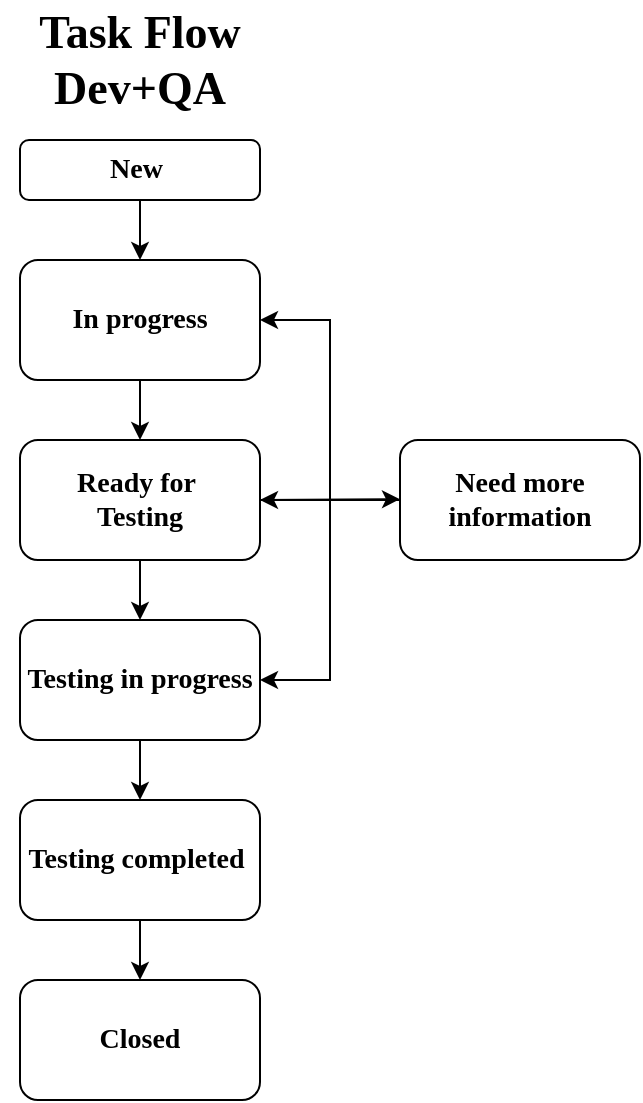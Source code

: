 <mxfile version="14.6.1" type="github">
  <diagram id="C5RBs43oDa-KdzZeNtuy" name="Page-1">
    <mxGraphModel dx="457" dy="599" grid="1" gridSize="10" guides="1" tooltips="1" connect="1" arrows="1" fold="1" page="1" pageScale="1" pageWidth="827" pageHeight="1169" math="0" shadow="0">
      <root>
        <mxCell id="WIyWlLk6GJQsqaUBKTNV-0" />
        <mxCell id="WIyWlLk6GJQsqaUBKTNV-1" parent="WIyWlLk6GJQsqaUBKTNV-0" />
        <mxCell id="ejzOMcWzPjUAqna7c7v4-0" value="&lt;font style=&quot;font-size: 23px&quot;&gt;Task Flow&lt;br&gt;Dev+QA&lt;br&gt;&lt;/font&gt;" style="text;html=1;strokeColor=none;fillColor=none;align=center;verticalAlign=middle;whiteSpace=wrap;rounded=0;fontFamily=Comic Sans MS;fontStyle=1" vertex="1" parent="WIyWlLk6GJQsqaUBKTNV-1">
          <mxGeometry x="80" y="10" width="140" height="60" as="geometry" />
        </mxCell>
        <mxCell id="ejzOMcWzPjUAqna7c7v4-7" value="" style="edgeStyle=orthogonalEdgeStyle;rounded=0;orthogonalLoop=1;jettySize=auto;html=1;fontFamily=Comic Sans MS;" edge="1" parent="WIyWlLk6GJQsqaUBKTNV-1" source="ejzOMcWzPjUAqna7c7v4-1" target="ejzOMcWzPjUAqna7c7v4-2">
          <mxGeometry relative="1" as="geometry" />
        </mxCell>
        <mxCell id="ejzOMcWzPjUAqna7c7v4-1" value="New&amp;nbsp;" style="rounded=1;whiteSpace=wrap;html=1;fontFamily=Comic Sans MS;fontSize=14;fontStyle=1" vertex="1" parent="WIyWlLk6GJQsqaUBKTNV-1">
          <mxGeometry x="90" y="80" width="120" height="30" as="geometry" />
        </mxCell>
        <mxCell id="ejzOMcWzPjUAqna7c7v4-8" value="" style="edgeStyle=orthogonalEdgeStyle;rounded=0;orthogonalLoop=1;jettySize=auto;html=1;fontFamily=Comic Sans MS;" edge="1" parent="WIyWlLk6GJQsqaUBKTNV-1" source="ejzOMcWzPjUAqna7c7v4-2" target="ejzOMcWzPjUAqna7c7v4-3">
          <mxGeometry relative="1" as="geometry" />
        </mxCell>
        <mxCell id="ejzOMcWzPjUAqna7c7v4-13" style="edgeStyle=orthogonalEdgeStyle;rounded=0;orthogonalLoop=1;jettySize=auto;html=1;fontFamily=Comic Sans MS;fontSize=14;spacing=16;exitX=0;exitY=0.5;exitDx=0;exitDy=0;entryX=1;entryY=0.5;entryDx=0;entryDy=0;" edge="1" parent="WIyWlLk6GJQsqaUBKTNV-1" target="ejzOMcWzPjUAqna7c7v4-2">
          <mxGeometry relative="1" as="geometry">
            <mxPoint x="275" y="260" as="sourcePoint" />
            <mxPoint x="205" y="170" as="targetPoint" />
            <Array as="points">
              <mxPoint x="245" y="260" />
              <mxPoint x="245" y="170" />
            </Array>
          </mxGeometry>
        </mxCell>
        <mxCell id="ejzOMcWzPjUAqna7c7v4-2" value="In progress" style="rounded=1;whiteSpace=wrap;html=1;fontFamily=Comic Sans MS;fontSize=14;fontStyle=1" vertex="1" parent="WIyWlLk6GJQsqaUBKTNV-1">
          <mxGeometry x="90" y="140" width="120" height="60" as="geometry" />
        </mxCell>
        <mxCell id="ejzOMcWzPjUAqna7c7v4-9" value="" style="edgeStyle=orthogonalEdgeStyle;rounded=0;orthogonalLoop=1;jettySize=auto;html=1;fontFamily=Comic Sans MS;" edge="1" parent="WIyWlLk6GJQsqaUBKTNV-1" source="ejzOMcWzPjUAqna7c7v4-3" target="ejzOMcWzPjUAqna7c7v4-4">
          <mxGeometry relative="1" as="geometry" />
        </mxCell>
        <mxCell id="ejzOMcWzPjUAqna7c7v4-14" style="edgeStyle=orthogonalEdgeStyle;rounded=0;orthogonalLoop=1;jettySize=auto;html=1;fontFamily=Comic Sans MS;fontSize=14;spacing=39;exitX=0;exitY=0.5;exitDx=0;exitDy=0;" edge="1" parent="WIyWlLk6GJQsqaUBKTNV-1" source="ejzOMcWzPjUAqna7c7v4-12" target="ejzOMcWzPjUAqna7c7v4-3">
          <mxGeometry relative="1" as="geometry" />
        </mxCell>
        <mxCell id="ejzOMcWzPjUAqna7c7v4-3" value="Ready for&amp;nbsp;&lt;br style=&quot;font-size: 14px;&quot;&gt;Testing" style="rounded=1;whiteSpace=wrap;html=1;fontFamily=Comic Sans MS;fontSize=14;fontStyle=1" vertex="1" parent="WIyWlLk6GJQsqaUBKTNV-1">
          <mxGeometry x="90" y="230" width="120" height="60" as="geometry" />
        </mxCell>
        <mxCell id="ejzOMcWzPjUAqna7c7v4-10" value="" style="edgeStyle=orthogonalEdgeStyle;rounded=0;orthogonalLoop=1;jettySize=auto;html=1;fontFamily=Comic Sans MS;" edge="1" parent="WIyWlLk6GJQsqaUBKTNV-1" source="ejzOMcWzPjUAqna7c7v4-4" target="ejzOMcWzPjUAqna7c7v4-5">
          <mxGeometry relative="1" as="geometry" />
        </mxCell>
        <mxCell id="ejzOMcWzPjUAqna7c7v4-15" style="edgeStyle=orthogonalEdgeStyle;rounded=0;orthogonalLoop=1;jettySize=auto;html=1;fontFamily=Comic Sans MS;fontSize=14;exitX=1;exitY=0.5;exitDx=0;exitDy=0;entryX=1;entryY=0.5;entryDx=0;entryDy=0;" edge="1" parent="WIyWlLk6GJQsqaUBKTNV-1" target="ejzOMcWzPjUAqna7c7v4-4">
          <mxGeometry relative="1" as="geometry">
            <mxPoint x="275" y="260" as="sourcePoint" />
            <mxPoint x="205" y="350" as="targetPoint" />
            <Array as="points">
              <mxPoint x="245" y="260" />
              <mxPoint x="245" y="350" />
            </Array>
          </mxGeometry>
        </mxCell>
        <mxCell id="ejzOMcWzPjUAqna7c7v4-4" value="Testing in progress" style="rounded=1;whiteSpace=wrap;html=1;fontFamily=Comic Sans MS;fontSize=14;fontStyle=1" vertex="1" parent="WIyWlLk6GJQsqaUBKTNV-1">
          <mxGeometry x="90" y="320" width="120" height="60" as="geometry" />
        </mxCell>
        <mxCell id="ejzOMcWzPjUAqna7c7v4-11" value="" style="edgeStyle=orthogonalEdgeStyle;rounded=0;orthogonalLoop=1;jettySize=auto;html=1;fontFamily=Comic Sans MS;" edge="1" parent="WIyWlLk6GJQsqaUBKTNV-1" source="ejzOMcWzPjUAqna7c7v4-5" target="ejzOMcWzPjUAqna7c7v4-6">
          <mxGeometry relative="1" as="geometry" />
        </mxCell>
        <mxCell id="ejzOMcWzPjUAqna7c7v4-5" value="Testing completed&amp;nbsp;" style="rounded=1;whiteSpace=wrap;html=1;fontFamily=Comic Sans MS;fontSize=14;fontStyle=1" vertex="1" parent="WIyWlLk6GJQsqaUBKTNV-1">
          <mxGeometry x="90" y="410" width="120" height="60" as="geometry" />
        </mxCell>
        <mxCell id="ejzOMcWzPjUAqna7c7v4-6" value="Closed" style="rounded=1;whiteSpace=wrap;html=1;fontFamily=Comic Sans MS;fontSize=14;fontStyle=1" vertex="1" parent="WIyWlLk6GJQsqaUBKTNV-1">
          <mxGeometry x="90" y="500" width="120" height="60" as="geometry" />
        </mxCell>
        <mxCell id="ejzOMcWzPjUAqna7c7v4-12" value="Need more information" style="rounded=1;whiteSpace=wrap;html=1;fontFamily=Comic Sans MS;fontSize=14;fontStyle=1" vertex="1" parent="WIyWlLk6GJQsqaUBKTNV-1">
          <mxGeometry x="280" y="230" width="120" height="60" as="geometry" />
        </mxCell>
        <mxCell id="ejzOMcWzPjUAqna7c7v4-19" value="" style="endArrow=classic;html=1;fontFamily=Comic Sans MS;fontSize=14;exitX=1;exitY=0.5;exitDx=0;exitDy=0;" edge="1" parent="WIyWlLk6GJQsqaUBKTNV-1" source="ejzOMcWzPjUAqna7c7v4-3">
          <mxGeometry width="50" height="50" relative="1" as="geometry">
            <mxPoint x="220" y="260" as="sourcePoint" />
            <mxPoint x="280" y="259.58" as="targetPoint" />
          </mxGeometry>
        </mxCell>
      </root>
    </mxGraphModel>
  </diagram>
</mxfile>
